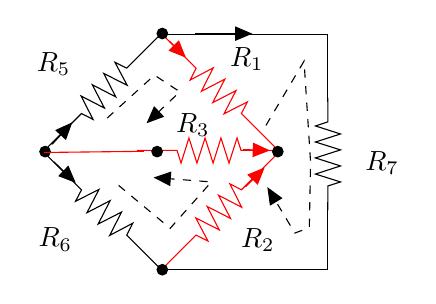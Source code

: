 \begin{tikzpicture}[y=-1cm]
\sf
\draw[red] (5.333,3.467) -- (4.833,3.467) -- (4.782,3.309) -- (4.68,3.627) -- (4.578,3.309) -- (4.478,3.627) -- (4.376,3.309) -- (4.273,3.627) -- (4.171,3.309) -- (4.071,3.627) -- (4.02,3.467) -- (3.511,3.467);
\draw[black] (2.322,3.482) -- (2.807,2.998) -- (2.953,3.073) -- (2.802,2.776) -- (3.098,2.929) -- (2.944,2.633) -- (3.242,2.787) -- (3.089,2.489) -- (3.387,2.64) -- (3.231,2.347) -- (3.382,2.422) -- (3.822,1.982);
\draw[red] (5.322,3.482) -- (4.838,2.998) -- (4.913,2.851) -- (4.616,3.002) -- (4.769,2.707) -- (4.473,2.86) -- (4.627,2.562) -- (4.329,2.716) -- (4.48,2.418) -- (4.187,2.573) -- (4.262,2.422) -- (3.822,1.982);
\draw[red] (5.322,3.482) -- (4.838,3.967) -- (4.691,3.891) -- (4.842,4.189) -- (4.547,4.036) -- (4.7,4.331) -- (4.402,4.178) -- (4.556,4.476) -- (4.258,4.324) -- (4.413,4.618) -- (4.262,4.542) -- (3.822,4.982);
\draw[black] (2.322,3.482) -- (2.807,3.967) -- (2.731,4.113) -- (3.029,3.962) -- (2.876,4.258) -- (3.171,4.104) -- (3.018,4.402) -- (3.316,4.249) -- (3.164,4.547) -- (3.458,4.391) -- (3.382,4.542) -- (3.822,4.982);
\draw[black] (5.936,2.798) -- (5.936,3.104) -- (5.778,3.156) -- (6.096,3.258) -- (5.778,3.36) -- (6.096,3.46) -- (5.778,3.562) -- (6.096,3.664) -- (5.778,3.767) -- (6.096,3.867) -- (5.936,3.918) -- (5.936,4.227);
\filldraw[black] (3.833,1.982) circle (0.067cm);
\filldraw[black] (3.833,4.982) circle (0.067cm);
\filldraw[black] (5.3,3.482) circle (0.067cm);
\filldraw[black] (3.767,3.482) circle (0.067cm);
\filldraw[black] (2.344,3.482) circle (0.067cm);
\draw[red] (3.6,3.478) -- (2.333,3.493);
\draw[black] (3.822,4.982) -- (5.933,4.982) -- (5.933,4.127);
\draw[black] (3.822,1.993) -- (5.933,1.993) -- (5.933,2.849);
\draw[arrows=-triangle 45,black] (2.433,3.389) -- (2.689,3.111);
\draw[arrows=-triangle 45,black] (2.456,3.611) -- (2.733,3.878);
\draw[arrows=-triangle 45,red] (3.922,2.078) -- (4.133,2.289);
\draw[arrows=-triangle 45,red] (4.856,3.456) -- (5.2,3.467);
\draw[arrows=-triangle 45,red] (4.891,3.927) -- (5.133,3.684);
\draw[arrows=-triangle 45,black] (4.253,1.984) -- (4.976,1.984);
\draw[dashed,arrows=-triangle 45,black] (3.278,3.911) -- (3.933,4.456) -- (4.456,3.867) -- (3.722,3.811);
\draw[dashed,arrows=-triangle 45,black] (3.133,3.056) -- (3.733,2.511) -- (4.056,2.722) -- (3.633,3.122);
\draw[dashed,arrows=-triangle 45,black] (5.149,3.149) -- (5.633,2.333) -- (5.716,3.616) -- (5.7,4.449) -- (5.516,4.516) -- (5.167,3.933);
\path (2.789,2.46) node[text=black,anchor=base east] {$R_5$};
\path (2.811,4.693) node[text=black,anchor=base east] {$R_6$};
\path (6.289,3.716) node[text=black,anchor=base west] {$R_7$};
\path (4.711,4.704) node[text=black,anchor=base west] {$R_2$};
\path (4.222,3.238) node[text=black,anchor=base] {$R_3$};
\path (4.571,2.404) node[text=black,anchor=base west] {$R_1$};

\end{tikzpicture}%

%% Configure (x)emacs for this file ...
%% Local Variables:
%% mode: latex
%% End: